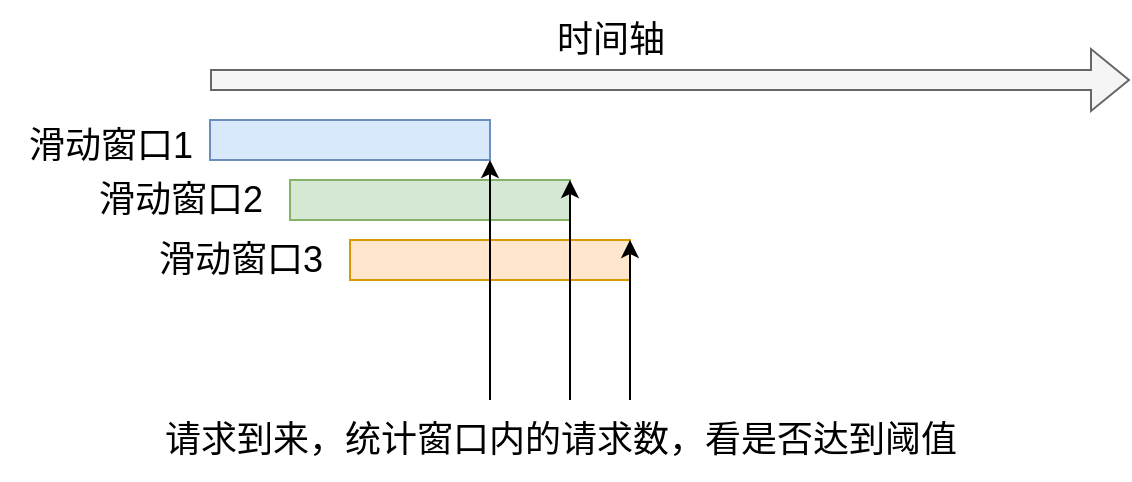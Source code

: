 <mxfile version="23.0.2" type="device">
  <diagram name="第 1 页" id="Y2DZ1nz5SWWc_xptd_u3">
    <mxGraphModel dx="1195" dy="622" grid="1" gridSize="10" guides="1" tooltips="1" connect="1" arrows="1" fold="1" page="1" pageScale="1" pageWidth="827" pageHeight="1169" math="0" shadow="0">
      <root>
        <mxCell id="0" />
        <mxCell id="1" parent="0" />
        <mxCell id="oG39Prwjat_xSqXmtaYL-2" value="" style="rounded=0;whiteSpace=wrap;html=1;fillColor=#dae8fc;strokeColor=#6c8ebf;" vertex="1" parent="1">
          <mxGeometry x="160" y="220" width="140" height="20" as="geometry" />
        </mxCell>
        <mxCell id="oG39Prwjat_xSqXmtaYL-3" value="" style="rounded=0;whiteSpace=wrap;html=1;fillColor=#d5e8d4;strokeColor=#82b366;" vertex="1" parent="1">
          <mxGeometry x="200" y="250" width="140" height="20" as="geometry" />
        </mxCell>
        <mxCell id="oG39Prwjat_xSqXmtaYL-4" value="" style="rounded=0;whiteSpace=wrap;html=1;fillColor=#ffe6cc;strokeColor=#d79b00;" vertex="1" parent="1">
          <mxGeometry x="230" y="280" width="140" height="20" as="geometry" />
        </mxCell>
        <mxCell id="oG39Prwjat_xSqXmtaYL-7" value="&lt;font style=&quot;font-size: 18px;&quot;&gt;滑动窗口1&lt;/font&gt;" style="text;html=1;align=center;verticalAlign=middle;resizable=0;points=[];autosize=1;strokeColor=none;fillColor=none;" vertex="1" parent="1">
          <mxGeometry x="55" y="213" width="110" height="40" as="geometry" />
        </mxCell>
        <mxCell id="oG39Prwjat_xSqXmtaYL-8" value="&lt;font style=&quot;font-size: 18px;&quot;&gt;滑动窗口2&lt;/font&gt;" style="text;html=1;align=center;verticalAlign=middle;resizable=0;points=[];autosize=1;strokeColor=none;fillColor=none;" vertex="1" parent="1">
          <mxGeometry x="90" y="240" width="110" height="40" as="geometry" />
        </mxCell>
        <mxCell id="oG39Prwjat_xSqXmtaYL-9" value="&lt;font style=&quot;font-size: 18px;&quot;&gt;滑动窗口3&lt;/font&gt;" style="text;html=1;align=center;verticalAlign=middle;resizable=0;points=[];autosize=1;strokeColor=none;fillColor=none;" vertex="1" parent="1">
          <mxGeometry x="120" y="270" width="110" height="40" as="geometry" />
        </mxCell>
        <mxCell id="oG39Prwjat_xSqXmtaYL-10" value="&lt;font style=&quot;font-size: 18px;&quot;&gt;时间轴&lt;/font&gt;" style="text;html=1;align=center;verticalAlign=middle;resizable=0;points=[];autosize=1;strokeColor=none;fillColor=none;" vertex="1" parent="1">
          <mxGeometry x="320" y="160" width="80" height="40" as="geometry" />
        </mxCell>
        <mxCell id="oG39Prwjat_xSqXmtaYL-11" value="" style="shape=flexArrow;endArrow=classic;html=1;rounded=0;fillColor=#f5f5f5;strokeColor=#666666;" edge="1" parent="1">
          <mxGeometry width="50" height="50" relative="1" as="geometry">
            <mxPoint x="160" y="200" as="sourcePoint" />
            <mxPoint x="620" y="200" as="targetPoint" />
          </mxGeometry>
        </mxCell>
        <mxCell id="oG39Prwjat_xSqXmtaYL-12" value="" style="endArrow=classic;html=1;rounded=0;" edge="1" parent="1">
          <mxGeometry width="50" height="50" relative="1" as="geometry">
            <mxPoint x="300" y="360" as="sourcePoint" />
            <mxPoint x="300" y="240" as="targetPoint" />
          </mxGeometry>
        </mxCell>
        <mxCell id="oG39Prwjat_xSqXmtaYL-13" value="" style="endArrow=classic;html=1;rounded=0;" edge="1" parent="1">
          <mxGeometry width="50" height="50" relative="1" as="geometry">
            <mxPoint x="340" y="360" as="sourcePoint" />
            <mxPoint x="340" y="250" as="targetPoint" />
          </mxGeometry>
        </mxCell>
        <mxCell id="oG39Prwjat_xSqXmtaYL-14" value="" style="endArrow=classic;html=1;rounded=0;" edge="1" parent="1">
          <mxGeometry width="50" height="50" relative="1" as="geometry">
            <mxPoint x="370" y="360" as="sourcePoint" />
            <mxPoint x="370" y="280" as="targetPoint" />
          </mxGeometry>
        </mxCell>
        <mxCell id="oG39Prwjat_xSqXmtaYL-15" value="&lt;font style=&quot;font-size: 18px;&quot;&gt;请求到来，统计窗口内的请求数，看是否达到阈值&lt;/font&gt;" style="text;html=1;align=center;verticalAlign=middle;resizable=0;points=[];autosize=1;strokeColor=none;fillColor=none;" vertex="1" parent="1">
          <mxGeometry x="125" y="360" width="420" height="40" as="geometry" />
        </mxCell>
      </root>
    </mxGraphModel>
  </diagram>
</mxfile>
